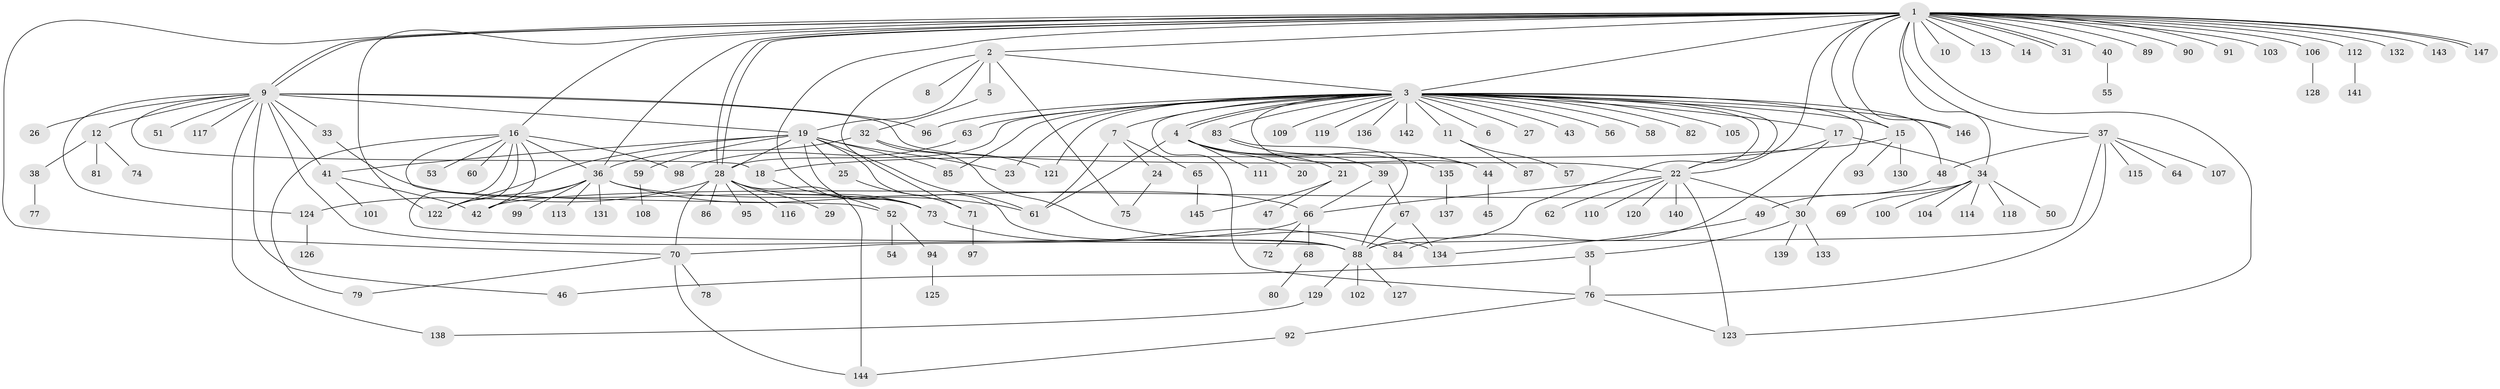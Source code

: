 // coarse degree distribution, {1: 0.9310344827586207, 22: 0.017241379310344827, 3: 0.034482758620689655, 34: 0.017241379310344827}
// Generated by graph-tools (version 1.1) at 2025/50/03/04/25 21:50:06]
// undirected, 147 vertices, 212 edges
graph export_dot {
graph [start="1"]
  node [color=gray90,style=filled];
  1;
  2;
  3;
  4;
  5;
  6;
  7;
  8;
  9;
  10;
  11;
  12;
  13;
  14;
  15;
  16;
  17;
  18;
  19;
  20;
  21;
  22;
  23;
  24;
  25;
  26;
  27;
  28;
  29;
  30;
  31;
  32;
  33;
  34;
  35;
  36;
  37;
  38;
  39;
  40;
  41;
  42;
  43;
  44;
  45;
  46;
  47;
  48;
  49;
  50;
  51;
  52;
  53;
  54;
  55;
  56;
  57;
  58;
  59;
  60;
  61;
  62;
  63;
  64;
  65;
  66;
  67;
  68;
  69;
  70;
  71;
  72;
  73;
  74;
  75;
  76;
  77;
  78;
  79;
  80;
  81;
  82;
  83;
  84;
  85;
  86;
  87;
  88;
  89;
  90;
  91;
  92;
  93;
  94;
  95;
  96;
  97;
  98;
  99;
  100;
  101;
  102;
  103;
  104;
  105;
  106;
  107;
  108;
  109;
  110;
  111;
  112;
  113;
  114;
  115;
  116;
  117;
  118;
  119;
  120;
  121;
  122;
  123;
  124;
  125;
  126;
  127;
  128;
  129;
  130;
  131;
  132;
  133;
  134;
  135;
  136;
  137;
  138;
  139;
  140;
  141;
  142;
  143;
  144;
  145;
  146;
  147;
  1 -- 2;
  1 -- 3;
  1 -- 9;
  1 -- 9;
  1 -- 10;
  1 -- 13;
  1 -- 14;
  1 -- 15;
  1 -- 16;
  1 -- 22;
  1 -- 28;
  1 -- 28;
  1 -- 31;
  1 -- 31;
  1 -- 34;
  1 -- 36;
  1 -- 37;
  1 -- 40;
  1 -- 70;
  1 -- 73;
  1 -- 89;
  1 -- 90;
  1 -- 91;
  1 -- 103;
  1 -- 106;
  1 -- 112;
  1 -- 122;
  1 -- 123;
  1 -- 132;
  1 -- 143;
  1 -- 146;
  1 -- 147;
  1 -- 147;
  2 -- 3;
  2 -- 5;
  2 -- 8;
  2 -- 19;
  2 -- 71;
  2 -- 75;
  3 -- 4;
  3 -- 4;
  3 -- 6;
  3 -- 7;
  3 -- 11;
  3 -- 15;
  3 -- 17;
  3 -- 22;
  3 -- 23;
  3 -- 27;
  3 -- 28;
  3 -- 30;
  3 -- 43;
  3 -- 44;
  3 -- 48;
  3 -- 56;
  3 -- 58;
  3 -- 63;
  3 -- 76;
  3 -- 82;
  3 -- 83;
  3 -- 85;
  3 -- 88;
  3 -- 96;
  3 -- 105;
  3 -- 109;
  3 -- 119;
  3 -- 121;
  3 -- 136;
  3 -- 142;
  3 -- 146;
  4 -- 20;
  4 -- 21;
  4 -- 39;
  4 -- 44;
  4 -- 61;
  4 -- 111;
  5 -- 32;
  7 -- 24;
  7 -- 61;
  7 -- 65;
  9 -- 12;
  9 -- 18;
  9 -- 19;
  9 -- 22;
  9 -- 26;
  9 -- 33;
  9 -- 41;
  9 -- 46;
  9 -- 51;
  9 -- 88;
  9 -- 96;
  9 -- 117;
  9 -- 124;
  9 -- 138;
  11 -- 57;
  11 -- 87;
  12 -- 38;
  12 -- 74;
  12 -- 81;
  15 -- 18;
  15 -- 93;
  15 -- 130;
  16 -- 36;
  16 -- 42;
  16 -- 52;
  16 -- 53;
  16 -- 60;
  16 -- 79;
  16 -- 88;
  16 -- 98;
  16 -- 122;
  17 -- 22;
  17 -- 34;
  17 -- 84;
  18 -- 52;
  19 -- 23;
  19 -- 25;
  19 -- 28;
  19 -- 41;
  19 -- 59;
  19 -- 61;
  19 -- 73;
  19 -- 85;
  19 -- 88;
  19 -- 122;
  21 -- 47;
  21 -- 145;
  22 -- 30;
  22 -- 62;
  22 -- 66;
  22 -- 110;
  22 -- 120;
  22 -- 123;
  22 -- 140;
  24 -- 75;
  25 -- 71;
  28 -- 29;
  28 -- 70;
  28 -- 73;
  28 -- 86;
  28 -- 95;
  28 -- 116;
  28 -- 124;
  28 -- 144;
  30 -- 35;
  30 -- 133;
  30 -- 139;
  32 -- 36;
  32 -- 121;
  32 -- 134;
  33 -- 73;
  34 -- 42;
  34 -- 50;
  34 -- 69;
  34 -- 100;
  34 -- 104;
  34 -- 114;
  34 -- 118;
  35 -- 46;
  35 -- 76;
  36 -- 42;
  36 -- 61;
  36 -- 66;
  36 -- 99;
  36 -- 113;
  36 -- 122;
  36 -- 131;
  37 -- 48;
  37 -- 64;
  37 -- 76;
  37 -- 88;
  37 -- 107;
  37 -- 115;
  38 -- 77;
  39 -- 66;
  39 -- 67;
  40 -- 55;
  41 -- 42;
  41 -- 101;
  44 -- 45;
  48 -- 49;
  49 -- 134;
  52 -- 54;
  52 -- 94;
  59 -- 108;
  63 -- 98;
  65 -- 145;
  66 -- 68;
  66 -- 70;
  66 -- 72;
  67 -- 88;
  67 -- 134;
  68 -- 80;
  70 -- 78;
  70 -- 79;
  70 -- 144;
  71 -- 97;
  73 -- 84;
  76 -- 92;
  76 -- 123;
  83 -- 88;
  83 -- 135;
  88 -- 102;
  88 -- 127;
  88 -- 129;
  92 -- 144;
  94 -- 125;
  106 -- 128;
  112 -- 141;
  124 -- 126;
  129 -- 138;
  135 -- 137;
}
